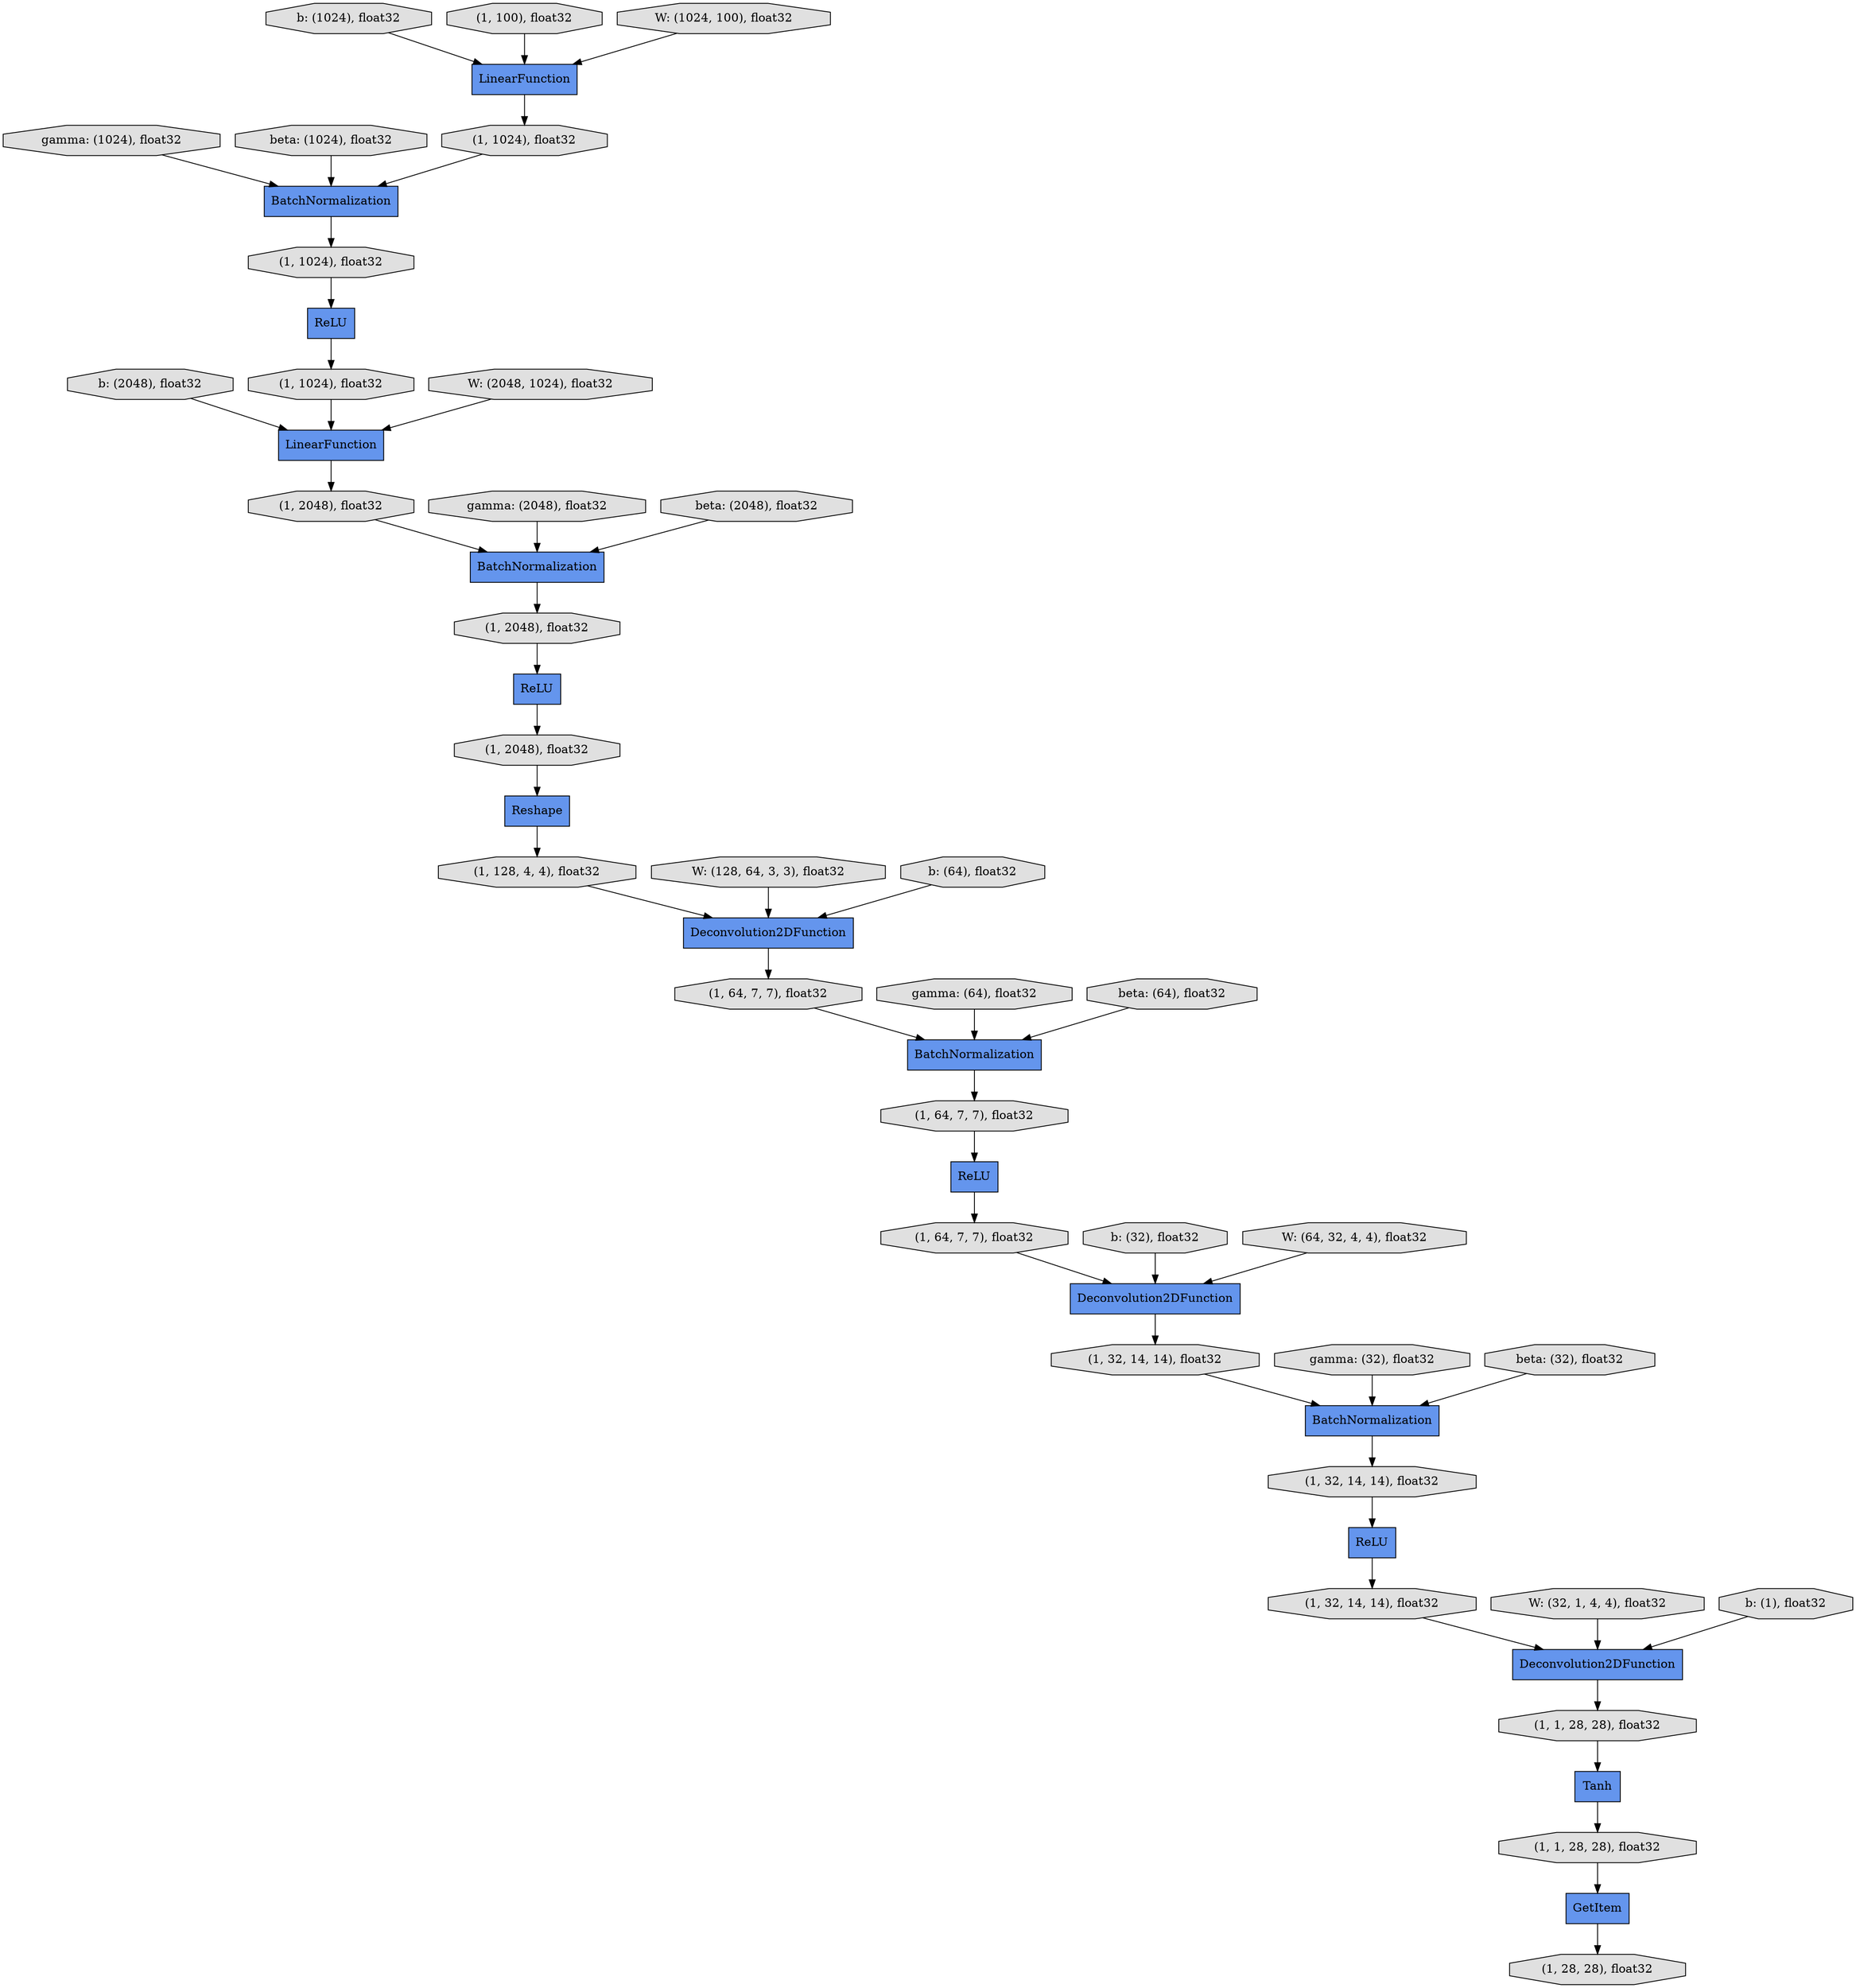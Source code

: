 digraph graphname{rankdir=TB;140086933942344 [label="b: (2048), float32",shape="octagon",fillcolor="#E0E0E0",style="filled"];140086933020800 [label="(1, 64, 7, 7), float32",shape="octagon",fillcolor="#E0E0E0",style="filled"];140086932986008 [label="Reshape",shape="record",fillcolor="#6495ED",style="filled"];140086933020912 [label="Deconvolution2DFunction",shape="record",fillcolor="#6495ED",style="filled"];140086932984048 [label="gamma: (64), float32",shape="octagon",fillcolor="#E0E0E0",style="filled"];140086932986120 [label="(1, 1024), float32",shape="octagon",fillcolor="#E0E0E0",style="filled"];140086933020968 [label="BatchNormalization",shape="record",fillcolor="#6495ED",style="filled"];140086933942568 [label="W: (128, 64, 3, 3), float32",shape="octagon",fillcolor="#E0E0E0",style="filled"];140086933021024 [label="ReLU",shape="record",fillcolor="#6495ED",style="filled"];140086932986232 [label="LinearFunction",shape="record",fillcolor="#6495ED",style="filled"];140086933021080 [label="(1, 32, 14, 14), float32",shape="octagon",fillcolor="#E0E0E0",style="filled"];140086932984216 [label="BatchNormalization",shape="record",fillcolor="#6495ED",style="filled"];140086933383600 [label="W: (32, 1, 4, 4), float32",shape="octagon",fillcolor="#E0E0E0",style="filled"];140086933883312 [label="b: (1024), float32",shape="octagon",fillcolor="#E0E0E0",style="filled"];140086932986344 [label="BatchNormalization",shape="record",fillcolor="#6495ED",style="filled"];140086933942792 [label="b: (64), float32",shape="octagon",fillcolor="#E0E0E0",style="filled"];140086932986400 [label="ReLU",shape="record",fillcolor="#6495ED",style="filled"];140086933383712 [label="(1, 100), float32",shape="octagon",fillcolor="#E0E0E0",style="filled"];140086932986456 [label="(1, 2048), float32",shape="octagon",fillcolor="#E0E0E0",style="filled"];140086933883480 [label="W: (2048, 1024), float32",shape="octagon",fillcolor="#E0E0E0",style="filled"];140086932984440 [label="beta: (64), float32",shape="octagon",fillcolor="#E0E0E0",style="filled"];140086933383824 [label="b: (1), float32",shape="octagon",fillcolor="#E0E0E0",style="filled"];140086933985936 [label="b: (32), float32",shape="octagon",fillcolor="#E0E0E0",style="filled"];140086933021360 [label="(1, 32, 14, 14), float32",shape="octagon",fillcolor="#E0E0E0",style="filled"];140086933021472 [label="GetItem",shape="record",fillcolor="#6495ED",style="filled"];140086932986736 [label="(1, 2048), float32",shape="octagon",fillcolor="#E0E0E0",style="filled"];140086933021584 [label="(1, 32, 14, 14), float32",shape="octagon",fillcolor="#E0E0E0",style="filled"];140086933384104 [label="gamma: (1024), float32",shape="octagon",fillcolor="#E0E0E0",style="filled"];140086932984776 [label="gamma: (32), float32",shape="octagon",fillcolor="#E0E0E0",style="filled"];140086933021696 [label="Deconvolution2DFunction",shape="record",fillcolor="#6495ED",style="filled"];140086933021752 [label="Tanh",shape="record",fillcolor="#6495ED",style="filled"];140086932986960 [label="(1, 2048), float32",shape="octagon",fillcolor="#E0E0E0",style="filled"];140086933984368 [label="W: (64, 32, 4, 4), float32",shape="octagon",fillcolor="#E0E0E0",style="filled"];140086932984944 [label="LinearFunction",shape="record",fillcolor="#6495ED",style="filled"];140086933021864 [label="(1, 1, 28, 28), float32",shape="octagon",fillcolor="#E0E0E0",style="filled"];140086932987184 [label="(1, 128, 4, 4), float32",shape="octagon",fillcolor="#E0E0E0",style="filled"];140086933384496 [label="beta: (1024), float32",shape="octagon",fillcolor="#E0E0E0",style="filled"];140086932985168 [label="beta: (32), float32",shape="octagon",fillcolor="#E0E0E0",style="filled"];140086932987296 [label="Deconvolution2DFunction",shape="record",fillcolor="#6495ED",style="filled"];140086933022144 [label="(1, 1, 28, 28), float32",shape="octagon",fillcolor="#E0E0E0",style="filled"];140086932987352 [label="BatchNormalization",shape="record",fillcolor="#6495ED",style="filled"];140086933384664 [label="gamma: (2048), float32",shape="octagon",fillcolor="#E0E0E0",style="filled"];140086932987408 [label="ReLU",shape="record",fillcolor="#6495ED",style="filled"];140086932985392 [label="ReLU",shape="record",fillcolor="#6495ED",style="filled"];140086932987464 [label="(1, 64, 7, 7), float32",shape="octagon",fillcolor="#E0E0E0",style="filled"];140086932985504 [label="(1, 1024), float32",shape="octagon",fillcolor="#E0E0E0",style="filled"];140086933022424 [label="(1, 28, 28), float32",shape="octagon",fillcolor="#E0E0E0",style="filled"];140086932987744 [label="(1, 64, 7, 7), float32",shape="octagon",fillcolor="#E0E0E0",style="filled"];140086933385056 [label="beta: (2048), float32",shape="octagon",fillcolor="#E0E0E0",style="filled"];140088006139800 [label="W: (1024, 100), float32",shape="octagon",fillcolor="#E0E0E0",style="filled"];140086932985840 [label="(1, 1024), float32",shape="octagon",fillcolor="#E0E0E0",style="filled"];140086932987464 -> 140086932987352;140086933383824 -> 140086933021696;140086933021024 -> 140086933021584;140086932986232 -> 140086932986456;140086933384664 -> 140086932986344;140086932987184 -> 140086932987296;140086932986344 -> 140086932986736;140086932987352 -> 140086932987744;140086933021584 -> 140086933021696;140086932984048 -> 140086932987352;140086933021752 -> 140086933022144;140086933021696 -> 140086933021864;140086932984944 -> 140086932985504;140086932985392 -> 140086932986120;140086932985840 -> 140086932985392;140086932985168 -> 140086933020968;140086933021864 -> 140086933021752;140086933383600 -> 140086933021696;140086933022144 -> 140086933021472;140086932984776 -> 140086933020968;140086932984216 -> 140086932985840;140086932986736 -> 140086932986400;140086933883312 -> 140086932984944;140086933942344 -> 140086932986232;140086932987296 -> 140086932987464;140086932986008 -> 140086932987184;140086933883480 -> 140086932986232;140086933020800 -> 140086933020912;140086933384104 -> 140086932984216;140086932986456 -> 140086932986344;140086932986960 -> 140086932986008;140086933021472 -> 140086933022424;140086933383712 -> 140086932984944;140086933942792 -> 140086932987296;140086932986400 -> 140086932986960;140086933020912 -> 140086933021080;140086933021080 -> 140086933020968;140086933985936 -> 140086933020912;140086933021360 -> 140086933021024;140086933942568 -> 140086932987296;140086932986120 -> 140086932986232;140086932985504 -> 140086932984216;140086932987408 -> 140086933020800;140086933020968 -> 140086933021360;140086933385056 -> 140086932986344;140086933984368 -> 140086933020912;140088006139800 -> 140086932984944;140086933384496 -> 140086932984216;140086932987744 -> 140086932987408;140086932984440 -> 140086932987352;}